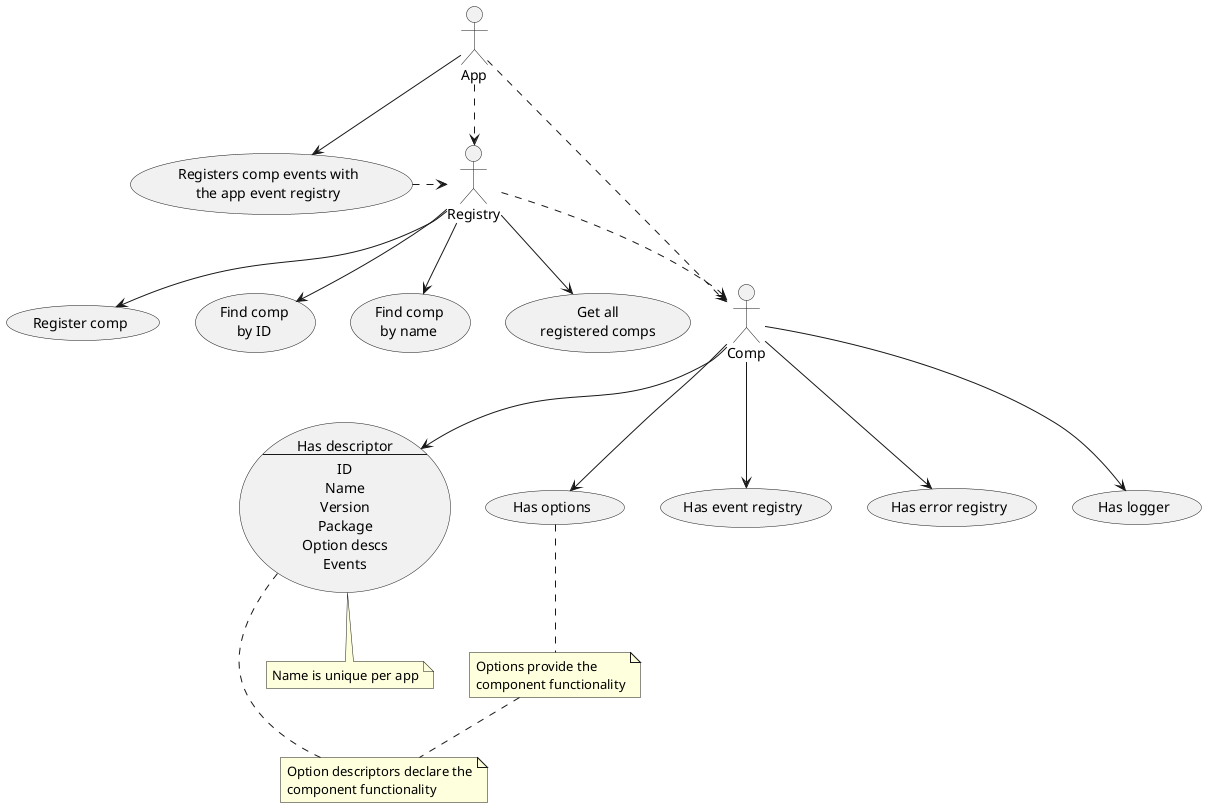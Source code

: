 @startuml
skinparam usecase {
	BackgroundColor<< NEW >> DarkSeaGreen
	BorderColor<< NEW >> YellowGreen
}

actor App
actor Comp
actor Registry

App ..> Comp
App ..> Registry
Registry ..>Comp

usecase COMP_DESC as "
Has descriptor
---
ID
Name
Version
Package
Option descs
Events
"

usecase COMP_OPTIONS as "Has options"

usecase COMP_EVENT_REGISTRY as "Has event registry"

usecase COMP_ERR_REGISTRY as "Has error registry"


note as COMP_NAME_NOTE
Name is unique per app
end note

note as COMP_OPTION_DESCS_NOTE
Option descriptors declare the
component functionality
end note

note as COMP_OPTIONS_NOTE
Options provide the
component functionality
end note

COMP_OPTIONS .. COMP_OPTIONS_NOTE
COMP_DESC .. COMP_OPTION_DESCS_NOTE
COMP_OPTIONS_NOTE=.COMP_OPTION_DESCS_NOTE

usecase COMP_LOGGER as "Has logger"

Comp --> COMP_DESC
Comp --> COMP_OPTIONS
Comp --> COMP_LOGGER
Comp --> COMP_EVENT_REGISTRY
Comp --> COMP_ERR_REGISTRY
COMP_DESC .. COMP_NAME_NOTE

usecase REGISTER_COMP as "Register comp"

usecase GET_COMP_BY_ID as "
Find comp
by ID"

usecase GET_COMP_BY_NAME as "
Find comp
by name"

usecase GET_ALL_COMPS as "
Get all
registered comps"

usecase AUTO_REGISTER_EVENTS as "
Registers comp events with
the app event registry
"

Registry --> REGISTER_COMP
Registry --> GET_COMP_BY_ID
Registry --> GET_COMP_BY_NAME
Registry --> GET_ALL_COMPS
App --> AUTO_REGISTER_EVENTS
AUTO_REGISTER_EVENTS .> Registry
@enduml